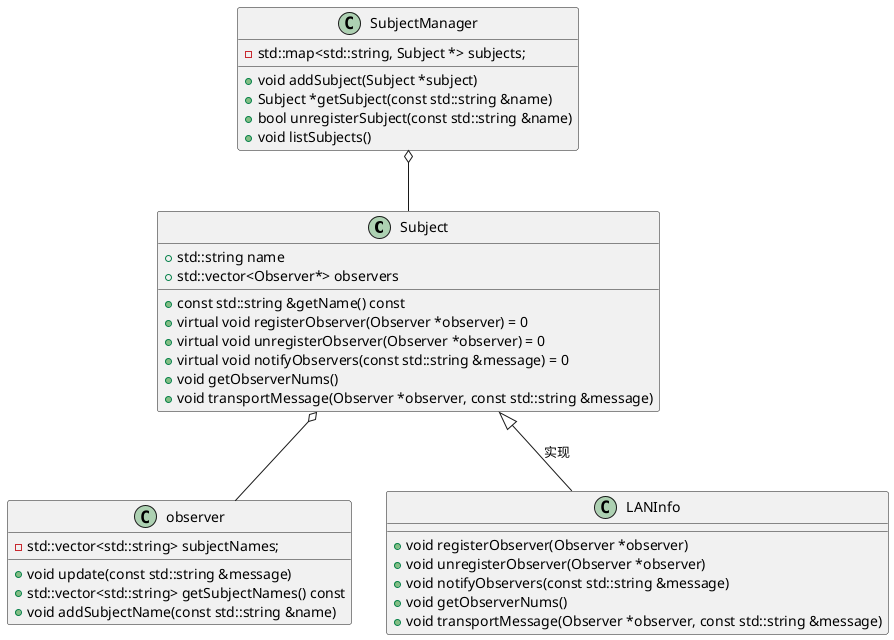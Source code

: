 @startuml observer design pattern
class Subject {
    +std::string name
    +std::vector<Observer*> observers
    +const std::string &getName() const
    +virtual void registerObserver(Observer *observer) = 0
    +virtual void unregisterObserver(Observer *observer) = 0
    +virtual void notifyObservers(const std::string &message) = 0
    +void getObserverNums()
    +void transportMessage(Observer *observer, const std::string &message)
}
class observer{
    -std::vector<std::string> subjectNames;
    +void update(const std::string &message)
    +std::vector<std::string> getSubjectNames() const
    +void addSubjectName(const std::string &name)
}
class SubjectManager {
    -std::map<std::string, Subject *> subjects;
    +void addSubject(Subject *subject)
    +Subject *getSubject(const std::string &name)
    +bool unregisterSubject(const std::string &name)
    +void listSubjects()
}
class LANInfo {
    +void registerObserver(Observer *observer)
    +void unregisterObserver(Observer *observer)
    +void notifyObservers(const std::string &message)
    +void getObserverNums()
    +void transportMessage(Observer *observer, const std::string &message)
}
Subject <|-- LANInfo : 实现
Subject o-- observer
SubjectManager o-- Subject
@enduml